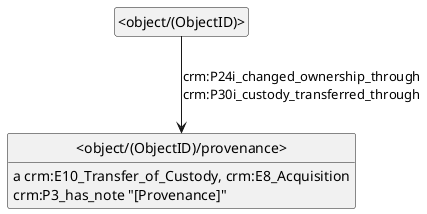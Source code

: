 @startuml
hide empty methods
hide empty attributes
hide circle
skinparam classAttributeIconSize 0
class _object_ObjectID_provenance_ as "<object/(ObjectID)/provenance>"
_object_ObjectID_provenance_ : a crm:E10_Transfer_of_Custody, crm:E8_Acquisition
_object_ObjectID_provenance_ : crm:P3_has_note "[Provenance]"
class _object_ObjectID_ as "<object/(ObjectID)>"
_object_ObjectID_ -down-> _object_ObjectID_provenance_ : crm:P24i_changed_ownership_through\ncrm:P30i_custody_transferred_through
@enduml
